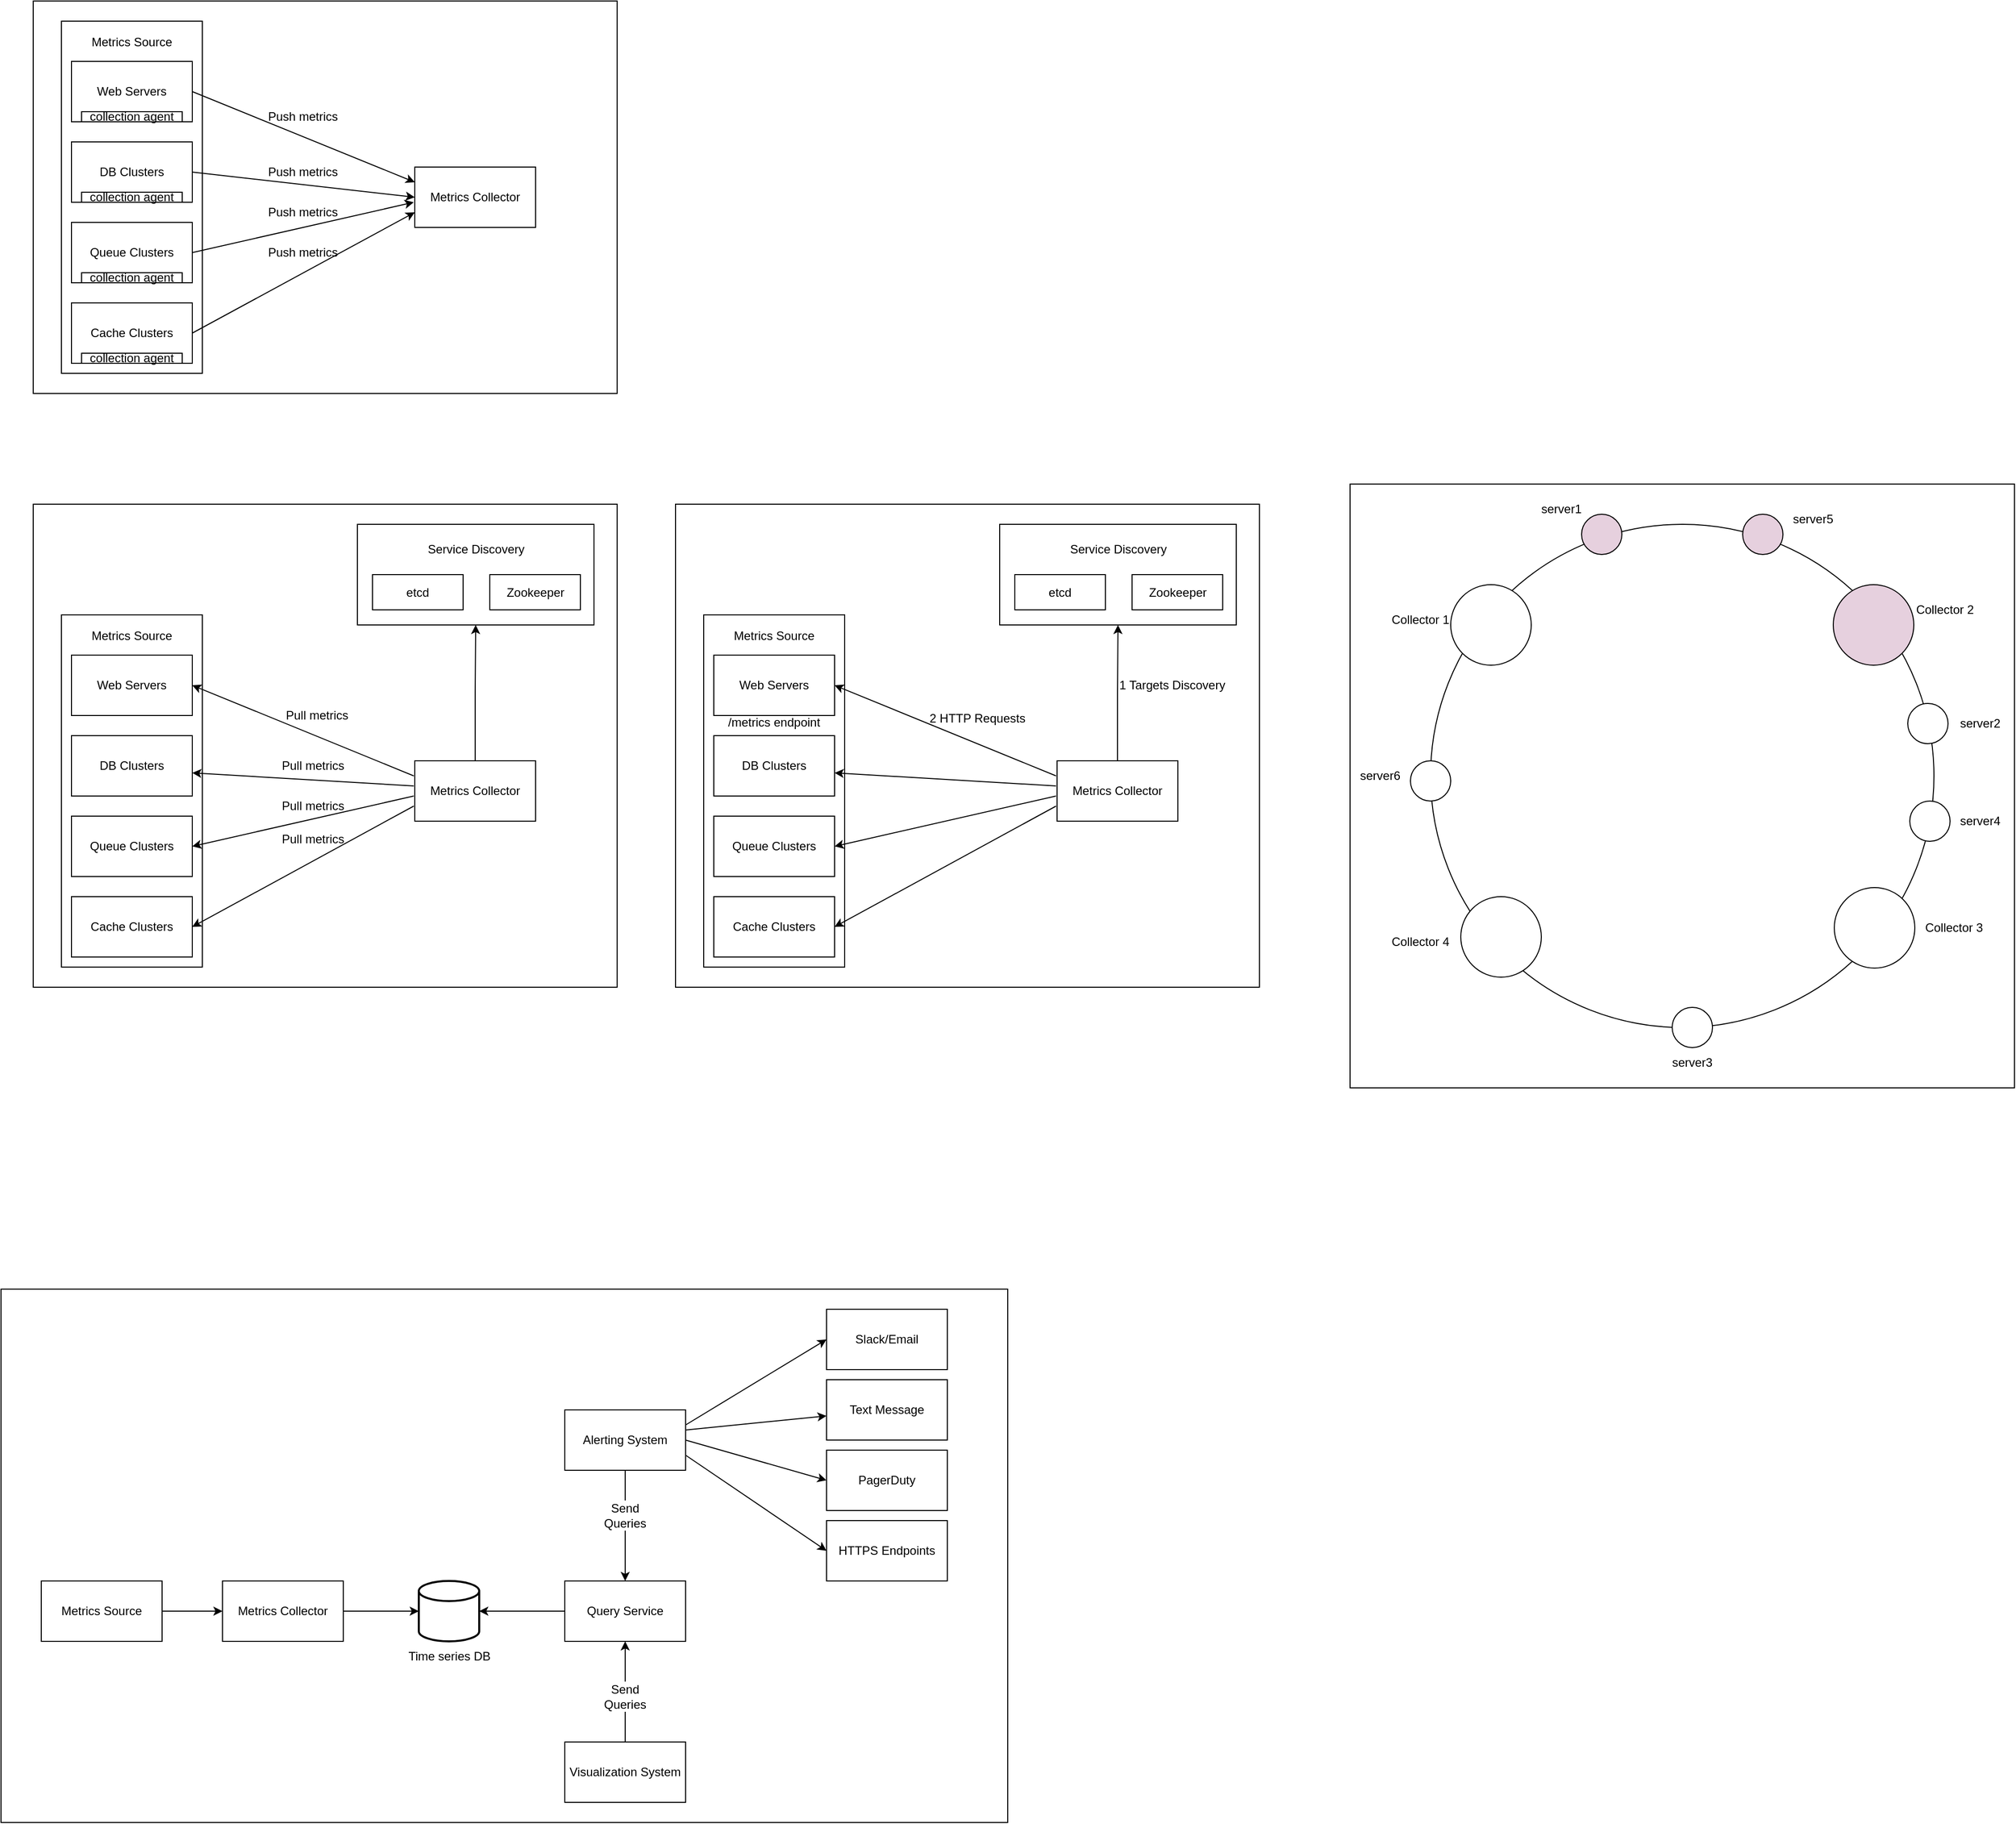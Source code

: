 <mxfile version="20.6.0" type="github">
  <diagram id="3zRqZE1PXoxu8mi61ys7" name="Page-1">
    <mxGraphModel dx="1422" dy="2994" grid="1" gridSize="10" guides="1" tooltips="1" connect="1" arrows="1" fold="1" page="1" pageScale="1" pageWidth="850" pageHeight="1100" math="0" shadow="0">
      <root>
        <mxCell id="0" />
        <mxCell id="1" parent="0" />
        <mxCell id="GxoPXQK3lBsdHpbGMg-z-91" value="" style="rounded=0;whiteSpace=wrap;html=1;fillColor=#FFFFFF;" vertex="1" parent="1">
          <mxGeometry x="1350" y="-910" width="660" height="600" as="geometry" />
        </mxCell>
        <mxCell id="GxoPXQK3lBsdHpbGMg-z-47" value="" style="rounded=0;whiteSpace=wrap;html=1;" vertex="1" parent="1">
          <mxGeometry x="42" y="-890" width="580" height="480" as="geometry" />
        </mxCell>
        <mxCell id="GxoPXQK3lBsdHpbGMg-z-26" value="" style="rounded=0;whiteSpace=wrap;html=1;" vertex="1" parent="1">
          <mxGeometry x="10" y="-110" width="1000" height="530" as="geometry" />
        </mxCell>
        <mxCell id="GxoPXQK3lBsdHpbGMg-z-25" style="edgeStyle=orthogonalEdgeStyle;rounded=0;orthogonalLoop=1;jettySize=auto;html=1;exitX=1;exitY=0.5;exitDx=0;exitDy=0;entryX=0;entryY=0.5;entryDx=0;entryDy=0;" edge="1" parent="1" source="GxoPXQK3lBsdHpbGMg-z-1" target="GxoPXQK3lBsdHpbGMg-z-2">
          <mxGeometry relative="1" as="geometry" />
        </mxCell>
        <mxCell id="GxoPXQK3lBsdHpbGMg-z-1" value="Metrics Source" style="rounded=0;whiteSpace=wrap;html=1;" vertex="1" parent="1">
          <mxGeometry x="50" y="180" width="120" height="60" as="geometry" />
        </mxCell>
        <mxCell id="GxoPXQK3lBsdHpbGMg-z-24" style="edgeStyle=orthogonalEdgeStyle;rounded=0;orthogonalLoop=1;jettySize=auto;html=1;entryX=0;entryY=0.5;entryDx=0;entryDy=0;entryPerimeter=0;" edge="1" parent="1" source="GxoPXQK3lBsdHpbGMg-z-2" target="GxoPXQK3lBsdHpbGMg-z-3">
          <mxGeometry relative="1" as="geometry" />
        </mxCell>
        <mxCell id="GxoPXQK3lBsdHpbGMg-z-2" value="Metrics Collector" style="rounded=0;whiteSpace=wrap;html=1;" vertex="1" parent="1">
          <mxGeometry x="230" y="180" width="120" height="60" as="geometry" />
        </mxCell>
        <mxCell id="GxoPXQK3lBsdHpbGMg-z-3" value="" style="strokeWidth=2;html=1;shape=mxgraph.flowchart.database;whiteSpace=wrap;" vertex="1" parent="1">
          <mxGeometry x="425" y="180" width="60" height="60" as="geometry" />
        </mxCell>
        <mxCell id="GxoPXQK3lBsdHpbGMg-z-23" style="edgeStyle=orthogonalEdgeStyle;rounded=0;orthogonalLoop=1;jettySize=auto;html=1;exitX=0;exitY=0.5;exitDx=0;exitDy=0;" edge="1" parent="1" source="GxoPXQK3lBsdHpbGMg-z-4" target="GxoPXQK3lBsdHpbGMg-z-3">
          <mxGeometry relative="1" as="geometry" />
        </mxCell>
        <mxCell id="GxoPXQK3lBsdHpbGMg-z-4" value="Query Service" style="rounded=0;whiteSpace=wrap;html=1;" vertex="1" parent="1">
          <mxGeometry x="570" y="180" width="120" height="60" as="geometry" />
        </mxCell>
        <mxCell id="GxoPXQK3lBsdHpbGMg-z-16" style="edgeStyle=orthogonalEdgeStyle;rounded=0;orthogonalLoop=1;jettySize=auto;html=1;entryX=0.5;entryY=0;entryDx=0;entryDy=0;startArrow=none;" edge="1" parent="1" source="GxoPXQK3lBsdHpbGMg-z-21" target="GxoPXQK3lBsdHpbGMg-z-4">
          <mxGeometry relative="1" as="geometry" />
        </mxCell>
        <mxCell id="GxoPXQK3lBsdHpbGMg-z-5" value="Alerting System" style="rounded=0;whiteSpace=wrap;html=1;" vertex="1" parent="1">
          <mxGeometry x="570" y="10" width="120" height="60" as="geometry" />
        </mxCell>
        <mxCell id="GxoPXQK3lBsdHpbGMg-z-17" style="edgeStyle=orthogonalEdgeStyle;rounded=0;orthogonalLoop=1;jettySize=auto;html=1;entryX=0.5;entryY=1;entryDx=0;entryDy=0;startArrow=none;" edge="1" parent="1" source="GxoPXQK3lBsdHpbGMg-z-18" target="GxoPXQK3lBsdHpbGMg-z-4">
          <mxGeometry relative="1" as="geometry" />
        </mxCell>
        <mxCell id="GxoPXQK3lBsdHpbGMg-z-6" value="Visualization System" style="rounded=0;whiteSpace=wrap;html=1;" vertex="1" parent="1">
          <mxGeometry x="570" y="340" width="120" height="60" as="geometry" />
        </mxCell>
        <mxCell id="GxoPXQK3lBsdHpbGMg-z-7" value="Time series DB" style="text;html=1;strokeColor=none;fillColor=none;align=center;verticalAlign=middle;whiteSpace=wrap;rounded=0;" vertex="1" parent="1">
          <mxGeometry x="412.5" y="240" width="85" height="30" as="geometry" />
        </mxCell>
        <mxCell id="GxoPXQK3lBsdHpbGMg-z-8" value="Slack/Email" style="rounded=0;whiteSpace=wrap;html=1;" vertex="1" parent="1">
          <mxGeometry x="830" y="-90" width="120" height="60" as="geometry" />
        </mxCell>
        <mxCell id="GxoPXQK3lBsdHpbGMg-z-9" value="Text Message" style="rounded=0;whiteSpace=wrap;html=1;" vertex="1" parent="1">
          <mxGeometry x="830" y="-20" width="120" height="60" as="geometry" />
        </mxCell>
        <mxCell id="GxoPXQK3lBsdHpbGMg-z-10" value="PagerDuty" style="rounded=0;whiteSpace=wrap;html=1;" vertex="1" parent="1">
          <mxGeometry x="830" y="50" width="120" height="60" as="geometry" />
        </mxCell>
        <mxCell id="GxoPXQK3lBsdHpbGMg-z-11" value="HTTPS Endpoints" style="rounded=0;whiteSpace=wrap;html=1;" vertex="1" parent="1">
          <mxGeometry x="830" y="120" width="120" height="60" as="geometry" />
        </mxCell>
        <mxCell id="GxoPXQK3lBsdHpbGMg-z-18" value="Send Queries" style="text;html=1;strokeColor=none;fillColor=none;align=center;verticalAlign=middle;whiteSpace=wrap;rounded=0;" vertex="1" parent="1">
          <mxGeometry x="595" y="280" width="70" height="30" as="geometry" />
        </mxCell>
        <mxCell id="GxoPXQK3lBsdHpbGMg-z-19" value="" style="edgeStyle=orthogonalEdgeStyle;rounded=0;orthogonalLoop=1;jettySize=auto;html=1;entryX=0.5;entryY=1;entryDx=0;entryDy=0;endArrow=none;" edge="1" parent="1" source="GxoPXQK3lBsdHpbGMg-z-6" target="GxoPXQK3lBsdHpbGMg-z-18">
          <mxGeometry relative="1" as="geometry">
            <mxPoint x="630" y="340" as="sourcePoint" />
            <mxPoint x="630" y="240" as="targetPoint" />
          </mxGeometry>
        </mxCell>
        <mxCell id="GxoPXQK3lBsdHpbGMg-z-21" value="Send Queries" style="text;html=1;strokeColor=none;fillColor=none;align=center;verticalAlign=middle;whiteSpace=wrap;rounded=0;" vertex="1" parent="1">
          <mxGeometry x="600" y="100" width="60" height="30" as="geometry" />
        </mxCell>
        <mxCell id="GxoPXQK3lBsdHpbGMg-z-22" value="" style="edgeStyle=orthogonalEdgeStyle;rounded=0;orthogonalLoop=1;jettySize=auto;html=1;entryX=0.5;entryY=0;entryDx=0;entryDy=0;endArrow=none;" edge="1" parent="1" source="GxoPXQK3lBsdHpbGMg-z-5" target="GxoPXQK3lBsdHpbGMg-z-21">
          <mxGeometry relative="1" as="geometry">
            <mxPoint x="630" y="70" as="sourcePoint" />
            <mxPoint x="630" y="180" as="targetPoint" />
          </mxGeometry>
        </mxCell>
        <mxCell id="GxoPXQK3lBsdHpbGMg-z-31" value="" style="rounded=0;whiteSpace=wrap;html=1;" vertex="1" parent="1">
          <mxGeometry x="70" y="-780" width="140" height="350" as="geometry" />
        </mxCell>
        <mxCell id="GxoPXQK3lBsdHpbGMg-z-27" value="Web Servers" style="rounded=0;whiteSpace=wrap;html=1;" vertex="1" parent="1">
          <mxGeometry x="80" y="-740" width="120" height="60" as="geometry" />
        </mxCell>
        <mxCell id="GxoPXQK3lBsdHpbGMg-z-28" value="DB Clusters" style="rounded=0;whiteSpace=wrap;html=1;" vertex="1" parent="1">
          <mxGeometry x="80" y="-660" width="120" height="60" as="geometry" />
        </mxCell>
        <mxCell id="GxoPXQK3lBsdHpbGMg-z-29" value="Queue Clusters" style="rounded=0;whiteSpace=wrap;html=1;" vertex="1" parent="1">
          <mxGeometry x="80" y="-580" width="120" height="60" as="geometry" />
        </mxCell>
        <mxCell id="GxoPXQK3lBsdHpbGMg-z-30" value="Cache Clusters" style="rounded=0;whiteSpace=wrap;html=1;" vertex="1" parent="1">
          <mxGeometry x="80" y="-500" width="120" height="60" as="geometry" />
        </mxCell>
        <mxCell id="GxoPXQK3lBsdHpbGMg-z-32" value="Metrics Source" style="text;html=1;strokeColor=none;fillColor=none;align=center;verticalAlign=middle;whiteSpace=wrap;rounded=0;" vertex="1" parent="1">
          <mxGeometry x="95" y="-774" width="90" height="30" as="geometry" />
        </mxCell>
        <mxCell id="GxoPXQK3lBsdHpbGMg-z-41" style="edgeStyle=orthogonalEdgeStyle;rounded=0;orthogonalLoop=1;jettySize=auto;html=1;entryX=0.5;entryY=1;entryDx=0;entryDy=0;" edge="1" parent="1" source="GxoPXQK3lBsdHpbGMg-z-33" target="GxoPXQK3lBsdHpbGMg-z-38">
          <mxGeometry relative="1" as="geometry" />
        </mxCell>
        <mxCell id="GxoPXQK3lBsdHpbGMg-z-33" value="Metrics Collector" style="rounded=0;whiteSpace=wrap;html=1;" vertex="1" parent="1">
          <mxGeometry x="421" y="-635" width="120" height="60" as="geometry" />
        </mxCell>
        <mxCell id="GxoPXQK3lBsdHpbGMg-z-34" value="" style="endArrow=classic;html=1;rounded=0;entryX=1;entryY=0.5;entryDx=0;entryDy=0;" edge="1" parent="1" target="GxoPXQK3lBsdHpbGMg-z-27">
          <mxGeometry width="50" height="50" relative="1" as="geometry">
            <mxPoint x="420" y="-620" as="sourcePoint" />
            <mxPoint x="450" y="-540" as="targetPoint" />
          </mxGeometry>
        </mxCell>
        <mxCell id="GxoPXQK3lBsdHpbGMg-z-35" value="" style="endArrow=classic;html=1;rounded=0;entryX=1;entryY=0.617;entryDx=0;entryDy=0;entryPerimeter=0;" edge="1" parent="1" target="GxoPXQK3lBsdHpbGMg-z-28">
          <mxGeometry width="50" height="50" relative="1" as="geometry">
            <mxPoint x="420" y="-610" as="sourcePoint" />
            <mxPoint x="210" y="-700" as="targetPoint" />
          </mxGeometry>
        </mxCell>
        <mxCell id="GxoPXQK3lBsdHpbGMg-z-36" value="" style="endArrow=classic;html=1;rounded=0;entryX=1;entryY=0.5;entryDx=0;entryDy=0;" edge="1" parent="1" target="GxoPXQK3lBsdHpbGMg-z-29">
          <mxGeometry width="50" height="50" relative="1" as="geometry">
            <mxPoint x="420" y="-600" as="sourcePoint" />
            <mxPoint x="210" y="-612.98" as="targetPoint" />
          </mxGeometry>
        </mxCell>
        <mxCell id="GxoPXQK3lBsdHpbGMg-z-37" value="" style="endArrow=classic;html=1;rounded=0;entryX=1;entryY=0.5;entryDx=0;entryDy=0;" edge="1" parent="1" target="GxoPXQK3lBsdHpbGMg-z-30">
          <mxGeometry width="50" height="50" relative="1" as="geometry">
            <mxPoint x="420" y="-590" as="sourcePoint" />
            <mxPoint x="210" y="-540" as="targetPoint" />
          </mxGeometry>
        </mxCell>
        <mxCell id="GxoPXQK3lBsdHpbGMg-z-38" value="" style="rounded=0;whiteSpace=wrap;html=1;" vertex="1" parent="1">
          <mxGeometry x="364" y="-870" width="235" height="100" as="geometry" />
        </mxCell>
        <mxCell id="GxoPXQK3lBsdHpbGMg-z-39" value="etcd" style="rounded=0;whiteSpace=wrap;html=1;" vertex="1" parent="1">
          <mxGeometry x="379" y="-820" width="90" height="35" as="geometry" />
        </mxCell>
        <mxCell id="GxoPXQK3lBsdHpbGMg-z-40" value="Zookeeper" style="rounded=0;whiteSpace=wrap;html=1;" vertex="1" parent="1">
          <mxGeometry x="495.5" y="-820" width="90" height="35" as="geometry" />
        </mxCell>
        <mxCell id="GxoPXQK3lBsdHpbGMg-z-42" value="" style="endArrow=classic;html=1;rounded=0;exitX=1;exitY=0.25;exitDx=0;exitDy=0;" edge="1" parent="1" source="GxoPXQK3lBsdHpbGMg-z-5">
          <mxGeometry width="50" height="50" relative="1" as="geometry">
            <mxPoint x="780" y="-10" as="sourcePoint" />
            <mxPoint x="830" y="-60" as="targetPoint" />
          </mxGeometry>
        </mxCell>
        <mxCell id="GxoPXQK3lBsdHpbGMg-z-43" value="" style="endArrow=classic;html=1;rounded=0;" edge="1" parent="1" target="GxoPXQK3lBsdHpbGMg-z-9">
          <mxGeometry width="50" height="50" relative="1" as="geometry">
            <mxPoint x="690" y="30" as="sourcePoint" />
            <mxPoint x="840" y="-50" as="targetPoint" />
          </mxGeometry>
        </mxCell>
        <mxCell id="GxoPXQK3lBsdHpbGMg-z-44" value="" style="endArrow=classic;html=1;rounded=0;exitX=1;exitY=0.5;exitDx=0;exitDy=0;entryX=0;entryY=0.5;entryDx=0;entryDy=0;" edge="1" parent="1" source="GxoPXQK3lBsdHpbGMg-z-5" target="GxoPXQK3lBsdHpbGMg-z-10">
          <mxGeometry width="50" height="50" relative="1" as="geometry">
            <mxPoint x="710" y="45" as="sourcePoint" />
            <mxPoint x="850" y="-40" as="targetPoint" />
          </mxGeometry>
        </mxCell>
        <mxCell id="GxoPXQK3lBsdHpbGMg-z-45" value="" style="endArrow=classic;html=1;rounded=0;exitX=1;exitY=0.75;exitDx=0;exitDy=0;entryX=0;entryY=0.5;entryDx=0;entryDy=0;" edge="1" parent="1" source="GxoPXQK3lBsdHpbGMg-z-5" target="GxoPXQK3lBsdHpbGMg-z-11">
          <mxGeometry width="50" height="50" relative="1" as="geometry">
            <mxPoint x="720" y="55" as="sourcePoint" />
            <mxPoint x="860" y="-30" as="targetPoint" />
          </mxGeometry>
        </mxCell>
        <mxCell id="GxoPXQK3lBsdHpbGMg-z-46" value="Service Discovery" style="text;html=1;strokeColor=none;fillColor=none;align=center;verticalAlign=middle;whiteSpace=wrap;rounded=0;" vertex="1" parent="1">
          <mxGeometry x="431.5" y="-860" width="100" height="30" as="geometry" />
        </mxCell>
        <mxCell id="GxoPXQK3lBsdHpbGMg-z-48" value="" style="rounded=0;whiteSpace=wrap;html=1;" vertex="1" parent="1">
          <mxGeometry x="680" y="-890" width="580" height="480" as="geometry" />
        </mxCell>
        <mxCell id="GxoPXQK3lBsdHpbGMg-z-49" value="" style="rounded=0;whiteSpace=wrap;html=1;" vertex="1" parent="1">
          <mxGeometry x="708" y="-780" width="140" height="350" as="geometry" />
        </mxCell>
        <mxCell id="GxoPXQK3lBsdHpbGMg-z-50" value="Web Servers" style="rounded=0;whiteSpace=wrap;html=1;" vertex="1" parent="1">
          <mxGeometry x="718" y="-740" width="120" height="60" as="geometry" />
        </mxCell>
        <mxCell id="GxoPXQK3lBsdHpbGMg-z-51" value="DB Clusters" style="rounded=0;whiteSpace=wrap;html=1;" vertex="1" parent="1">
          <mxGeometry x="718" y="-660" width="120" height="60" as="geometry" />
        </mxCell>
        <mxCell id="GxoPXQK3lBsdHpbGMg-z-52" value="Queue Clusters" style="rounded=0;whiteSpace=wrap;html=1;" vertex="1" parent="1">
          <mxGeometry x="718" y="-580" width="120" height="60" as="geometry" />
        </mxCell>
        <mxCell id="GxoPXQK3lBsdHpbGMg-z-53" value="Cache Clusters" style="rounded=0;whiteSpace=wrap;html=1;" vertex="1" parent="1">
          <mxGeometry x="718" y="-500" width="120" height="60" as="geometry" />
        </mxCell>
        <mxCell id="GxoPXQK3lBsdHpbGMg-z-54" value="Metrics Source" style="text;html=1;strokeColor=none;fillColor=none;align=center;verticalAlign=middle;whiteSpace=wrap;rounded=0;" vertex="1" parent="1">
          <mxGeometry x="733" y="-774" width="90" height="30" as="geometry" />
        </mxCell>
        <mxCell id="GxoPXQK3lBsdHpbGMg-z-55" style="edgeStyle=orthogonalEdgeStyle;rounded=0;orthogonalLoop=1;jettySize=auto;html=1;entryX=0.5;entryY=1;entryDx=0;entryDy=0;" edge="1" parent="1" source="GxoPXQK3lBsdHpbGMg-z-56" target="GxoPXQK3lBsdHpbGMg-z-61">
          <mxGeometry relative="1" as="geometry" />
        </mxCell>
        <mxCell id="GxoPXQK3lBsdHpbGMg-z-56" value="Metrics Collector" style="rounded=0;whiteSpace=wrap;html=1;" vertex="1" parent="1">
          <mxGeometry x="1059" y="-635" width="120" height="60" as="geometry" />
        </mxCell>
        <mxCell id="GxoPXQK3lBsdHpbGMg-z-57" value="" style="endArrow=classic;html=1;rounded=0;entryX=1;entryY=0.5;entryDx=0;entryDy=0;" edge="1" parent="1" target="GxoPXQK3lBsdHpbGMg-z-50">
          <mxGeometry width="50" height="50" relative="1" as="geometry">
            <mxPoint x="1058" y="-620" as="sourcePoint" />
            <mxPoint x="1088" y="-540" as="targetPoint" />
          </mxGeometry>
        </mxCell>
        <mxCell id="GxoPXQK3lBsdHpbGMg-z-58" value="" style="endArrow=classic;html=1;rounded=0;entryX=1;entryY=0.617;entryDx=0;entryDy=0;entryPerimeter=0;" edge="1" parent="1" target="GxoPXQK3lBsdHpbGMg-z-51">
          <mxGeometry width="50" height="50" relative="1" as="geometry">
            <mxPoint x="1058" y="-610" as="sourcePoint" />
            <mxPoint x="848" y="-700" as="targetPoint" />
          </mxGeometry>
        </mxCell>
        <mxCell id="GxoPXQK3lBsdHpbGMg-z-59" value="" style="endArrow=classic;html=1;rounded=0;entryX=1;entryY=0.5;entryDx=0;entryDy=0;" edge="1" parent="1" target="GxoPXQK3lBsdHpbGMg-z-52">
          <mxGeometry width="50" height="50" relative="1" as="geometry">
            <mxPoint x="1058" y="-600" as="sourcePoint" />
            <mxPoint x="848" y="-612.98" as="targetPoint" />
          </mxGeometry>
        </mxCell>
        <mxCell id="GxoPXQK3lBsdHpbGMg-z-60" value="" style="endArrow=classic;html=1;rounded=0;entryX=1;entryY=0.5;entryDx=0;entryDy=0;" edge="1" parent="1" target="GxoPXQK3lBsdHpbGMg-z-53">
          <mxGeometry width="50" height="50" relative="1" as="geometry">
            <mxPoint x="1058" y="-590" as="sourcePoint" />
            <mxPoint x="848" y="-540" as="targetPoint" />
          </mxGeometry>
        </mxCell>
        <mxCell id="GxoPXQK3lBsdHpbGMg-z-61" value="" style="rounded=0;whiteSpace=wrap;html=1;" vertex="1" parent="1">
          <mxGeometry x="1002" y="-870" width="235" height="100" as="geometry" />
        </mxCell>
        <mxCell id="GxoPXQK3lBsdHpbGMg-z-62" value="etcd" style="rounded=0;whiteSpace=wrap;html=1;" vertex="1" parent="1">
          <mxGeometry x="1017" y="-820" width="90" height="35" as="geometry" />
        </mxCell>
        <mxCell id="GxoPXQK3lBsdHpbGMg-z-63" value="Zookeeper" style="rounded=0;whiteSpace=wrap;html=1;" vertex="1" parent="1">
          <mxGeometry x="1133.5" y="-820" width="90" height="35" as="geometry" />
        </mxCell>
        <mxCell id="GxoPXQK3lBsdHpbGMg-z-64" value="Service Discovery" style="text;html=1;strokeColor=none;fillColor=none;align=center;verticalAlign=middle;whiteSpace=wrap;rounded=0;" vertex="1" parent="1">
          <mxGeometry x="1069.5" y="-860" width="100" height="30" as="geometry" />
        </mxCell>
        <mxCell id="GxoPXQK3lBsdHpbGMg-z-65" value="2 HTTP Requests" style="text;html=1;strokeColor=none;fillColor=none;align=center;verticalAlign=middle;whiteSpace=wrap;rounded=0;" vertex="1" parent="1">
          <mxGeometry x="930" y="-692" width="100" height="30" as="geometry" />
        </mxCell>
        <mxCell id="GxoPXQK3lBsdHpbGMg-z-66" value="1 Targets Discovery" style="text;html=1;strokeColor=none;fillColor=none;align=center;verticalAlign=middle;whiteSpace=wrap;rounded=0;" vertex="1" parent="1">
          <mxGeometry x="1114.5" y="-725" width="116.5" height="30" as="geometry" />
        </mxCell>
        <mxCell id="GxoPXQK3lBsdHpbGMg-z-67" value="/metrics endpoint" style="text;html=1;strokeColor=none;fillColor=none;align=center;verticalAlign=middle;whiteSpace=wrap;rounded=0;" vertex="1" parent="1">
          <mxGeometry x="728" y="-688" width="100" height="30" as="geometry" />
        </mxCell>
        <mxCell id="GxoPXQK3lBsdHpbGMg-z-68" value="" style="ellipse;whiteSpace=wrap;html=1;aspect=fixed;" vertex="1" parent="1">
          <mxGeometry x="1430" y="-870" width="500" height="500" as="geometry" />
        </mxCell>
        <mxCell id="GxoPXQK3lBsdHpbGMg-z-69" value="" style="ellipse;whiteSpace=wrap;html=1;aspect=fixed;" vertex="1" parent="1">
          <mxGeometry x="1450" y="-810" width="80" height="80" as="geometry" />
        </mxCell>
        <mxCell id="GxoPXQK3lBsdHpbGMg-z-70" value="" style="ellipse;whiteSpace=wrap;html=1;aspect=fixed;fillColor=#E6D0DE;" vertex="1" parent="1">
          <mxGeometry x="1830" y="-810" width="80" height="80" as="geometry" />
        </mxCell>
        <mxCell id="GxoPXQK3lBsdHpbGMg-z-71" value="" style="ellipse;whiteSpace=wrap;html=1;aspect=fixed;" vertex="1" parent="1">
          <mxGeometry x="1460" y="-500" width="80" height="80" as="geometry" />
        </mxCell>
        <mxCell id="GxoPXQK3lBsdHpbGMg-z-72" value="" style="ellipse;whiteSpace=wrap;html=1;aspect=fixed;" vertex="1" parent="1">
          <mxGeometry x="1831" y="-509" width="80" height="80" as="geometry" />
        </mxCell>
        <mxCell id="GxoPXQK3lBsdHpbGMg-z-73" value="" style="ellipse;whiteSpace=wrap;html=1;aspect=fixed;" vertex="1" parent="1">
          <mxGeometry x="1410" y="-635" width="40" height="40" as="geometry" />
        </mxCell>
        <mxCell id="GxoPXQK3lBsdHpbGMg-z-76" value="" style="ellipse;whiteSpace=wrap;html=1;aspect=fixed;fillColor=#E6D0DE;" vertex="1" parent="1">
          <mxGeometry x="1740" y="-880" width="40" height="40" as="geometry" />
        </mxCell>
        <mxCell id="GxoPXQK3lBsdHpbGMg-z-77" value="" style="ellipse;whiteSpace=wrap;html=1;aspect=fixed;fillColor=#E6D0DE;" vertex="1" parent="1">
          <mxGeometry x="1580" y="-880" width="40" height="40" as="geometry" />
        </mxCell>
        <mxCell id="GxoPXQK3lBsdHpbGMg-z-78" value="" style="ellipse;whiteSpace=wrap;html=1;aspect=fixed;" vertex="1" parent="1">
          <mxGeometry x="1906" y="-595" width="40" height="40" as="geometry" />
        </mxCell>
        <mxCell id="GxoPXQK3lBsdHpbGMg-z-79" value="" style="ellipse;whiteSpace=wrap;html=1;aspect=fixed;" vertex="1" parent="1">
          <mxGeometry x="1904" y="-692" width="40" height="40" as="geometry" />
        </mxCell>
        <mxCell id="GxoPXQK3lBsdHpbGMg-z-80" value="" style="ellipse;whiteSpace=wrap;html=1;aspect=fixed;" vertex="1" parent="1">
          <mxGeometry x="1670" y="-390" width="40" height="40" as="geometry" />
        </mxCell>
        <mxCell id="GxoPXQK3lBsdHpbGMg-z-81" value="Collector 1" style="text;html=1;strokeColor=none;fillColor=none;align=center;verticalAlign=middle;whiteSpace=wrap;rounded=0;" vertex="1" parent="1">
          <mxGeometry x="1390" y="-790" width="60" height="30" as="geometry" />
        </mxCell>
        <mxCell id="GxoPXQK3lBsdHpbGMg-z-82" value="Collector 2" style="text;html=1;strokeColor=none;fillColor=none;align=center;verticalAlign=middle;whiteSpace=wrap;rounded=0;" vertex="1" parent="1">
          <mxGeometry x="1911" y="-800" width="60" height="30" as="geometry" />
        </mxCell>
        <mxCell id="GxoPXQK3lBsdHpbGMg-z-83" value="Collector 3" style="text;html=1;strokeColor=none;fillColor=none;align=center;verticalAlign=middle;whiteSpace=wrap;rounded=0;" vertex="1" parent="1">
          <mxGeometry x="1920" y="-484" width="60" height="30" as="geometry" />
        </mxCell>
        <mxCell id="GxoPXQK3lBsdHpbGMg-z-84" value="Collector 4" style="text;html=1;strokeColor=none;fillColor=none;align=center;verticalAlign=middle;whiteSpace=wrap;rounded=0;" vertex="1" parent="1">
          <mxGeometry x="1390" y="-470" width="60" height="30" as="geometry" />
        </mxCell>
        <mxCell id="GxoPXQK3lBsdHpbGMg-z-85" value="server6" style="text;html=1;strokeColor=none;fillColor=none;align=center;verticalAlign=middle;whiteSpace=wrap;rounded=0;" vertex="1" parent="1">
          <mxGeometry x="1350" y="-635" width="60" height="30" as="geometry" />
        </mxCell>
        <mxCell id="GxoPXQK3lBsdHpbGMg-z-86" value="server1" style="text;html=1;strokeColor=none;fillColor=none;align=center;verticalAlign=middle;whiteSpace=wrap;rounded=0;" vertex="1" parent="1">
          <mxGeometry x="1530" y="-900" width="60" height="30" as="geometry" />
        </mxCell>
        <mxCell id="GxoPXQK3lBsdHpbGMg-z-87" value="server5" style="text;html=1;strokeColor=none;fillColor=none;align=center;verticalAlign=middle;whiteSpace=wrap;rounded=0;" vertex="1" parent="1">
          <mxGeometry x="1780" y="-890" width="60" height="30" as="geometry" />
        </mxCell>
        <mxCell id="GxoPXQK3lBsdHpbGMg-z-88" value="server2" style="text;html=1;strokeColor=none;fillColor=none;align=center;verticalAlign=middle;whiteSpace=wrap;rounded=0;" vertex="1" parent="1">
          <mxGeometry x="1946" y="-687" width="60" height="30" as="geometry" />
        </mxCell>
        <mxCell id="GxoPXQK3lBsdHpbGMg-z-89" value="server4" style="text;html=1;strokeColor=none;fillColor=none;align=center;verticalAlign=middle;whiteSpace=wrap;rounded=0;" vertex="1" parent="1">
          <mxGeometry x="1946" y="-590" width="60" height="30" as="geometry" />
        </mxCell>
        <mxCell id="GxoPXQK3lBsdHpbGMg-z-90" value="server3" style="text;html=1;strokeColor=none;fillColor=none;align=center;verticalAlign=middle;whiteSpace=wrap;rounded=0;" vertex="1" parent="1">
          <mxGeometry x="1660" y="-350" width="60" height="30" as="geometry" />
        </mxCell>
        <mxCell id="GxoPXQK3lBsdHpbGMg-z-92" value="" style="rounded=0;whiteSpace=wrap;html=1;" vertex="1" parent="1">
          <mxGeometry x="42" y="-1390" width="580" height="390" as="geometry" />
        </mxCell>
        <mxCell id="GxoPXQK3lBsdHpbGMg-z-93" value="" style="rounded=0;whiteSpace=wrap;html=1;" vertex="1" parent="1">
          <mxGeometry x="70" y="-1370" width="140" height="350" as="geometry" />
        </mxCell>
        <mxCell id="GxoPXQK3lBsdHpbGMg-z-94" value="Web Servers" style="rounded=0;whiteSpace=wrap;html=1;" vertex="1" parent="1">
          <mxGeometry x="80" y="-1330" width="120" height="60" as="geometry" />
        </mxCell>
        <mxCell id="GxoPXQK3lBsdHpbGMg-z-95" value="DB Clusters" style="rounded=0;whiteSpace=wrap;html=1;" vertex="1" parent="1">
          <mxGeometry x="80" y="-1250" width="120" height="60" as="geometry" />
        </mxCell>
        <mxCell id="GxoPXQK3lBsdHpbGMg-z-96" value="Queue Clusters" style="rounded=0;whiteSpace=wrap;html=1;" vertex="1" parent="1">
          <mxGeometry x="80" y="-1170" width="120" height="60" as="geometry" />
        </mxCell>
        <mxCell id="GxoPXQK3lBsdHpbGMg-z-97" value="Cache Clusters" style="rounded=0;whiteSpace=wrap;html=1;" vertex="1" parent="1">
          <mxGeometry x="80" y="-1090" width="120" height="60" as="geometry" />
        </mxCell>
        <mxCell id="GxoPXQK3lBsdHpbGMg-z-98" value="Metrics Source" style="text;html=1;strokeColor=none;fillColor=none;align=center;verticalAlign=middle;whiteSpace=wrap;rounded=0;" vertex="1" parent="1">
          <mxGeometry x="95" y="-1364" width="90" height="30" as="geometry" />
        </mxCell>
        <mxCell id="GxoPXQK3lBsdHpbGMg-z-100" value="Metrics Collector" style="rounded=0;whiteSpace=wrap;html=1;" vertex="1" parent="1">
          <mxGeometry x="421" y="-1225" width="120" height="60" as="geometry" />
        </mxCell>
        <mxCell id="GxoPXQK3lBsdHpbGMg-z-101" value="" style="endArrow=classic;html=1;rounded=0;exitX=1;exitY=0.5;exitDx=0;exitDy=0;entryX=0;entryY=0.25;entryDx=0;entryDy=0;" edge="1" parent="1" target="GxoPXQK3lBsdHpbGMg-z-100" source="GxoPXQK3lBsdHpbGMg-z-94">
          <mxGeometry width="50" height="50" relative="1" as="geometry">
            <mxPoint x="420" y="-1210" as="sourcePoint" />
            <mxPoint x="450" y="-1130" as="targetPoint" />
          </mxGeometry>
        </mxCell>
        <mxCell id="GxoPXQK3lBsdHpbGMg-z-102" value="" style="endArrow=classic;html=1;rounded=0;exitX=1;exitY=0.5;exitDx=0;exitDy=0;entryX=0;entryY=0.5;entryDx=0;entryDy=0;" edge="1" parent="1" target="GxoPXQK3lBsdHpbGMg-z-100" source="GxoPXQK3lBsdHpbGMg-z-95">
          <mxGeometry width="50" height="50" relative="1" as="geometry">
            <mxPoint x="420" y="-1200" as="sourcePoint" />
            <mxPoint x="210" y="-1290" as="targetPoint" />
          </mxGeometry>
        </mxCell>
        <mxCell id="GxoPXQK3lBsdHpbGMg-z-103" value="" style="endArrow=classic;html=1;rounded=0;exitX=1;exitY=0.5;exitDx=0;exitDy=0;" edge="1" parent="1" source="GxoPXQK3lBsdHpbGMg-z-96">
          <mxGeometry width="50" height="50" relative="1" as="geometry">
            <mxPoint x="420" y="-1190" as="sourcePoint" />
            <mxPoint x="420" y="-1190" as="targetPoint" />
          </mxGeometry>
        </mxCell>
        <mxCell id="GxoPXQK3lBsdHpbGMg-z-104" value="" style="endArrow=classic;html=1;rounded=0;exitX=1;exitY=0.5;exitDx=0;exitDy=0;entryX=0;entryY=0.75;entryDx=0;entryDy=0;" edge="1" parent="1" target="GxoPXQK3lBsdHpbGMg-z-100" source="GxoPXQK3lBsdHpbGMg-z-97">
          <mxGeometry width="50" height="50" relative="1" as="geometry">
            <mxPoint x="420" y="-1180" as="sourcePoint" />
            <mxPoint x="210" y="-1130" as="targetPoint" />
          </mxGeometry>
        </mxCell>
        <mxCell id="GxoPXQK3lBsdHpbGMg-z-109" value="Push metrics" style="text;html=1;strokeColor=none;fillColor=none;align=center;verticalAlign=middle;whiteSpace=wrap;rounded=0;" vertex="1" parent="1">
          <mxGeometry x="270" y="-1155" width="80" height="30" as="geometry" />
        </mxCell>
        <mxCell id="GxoPXQK3lBsdHpbGMg-z-110" value="Pull metrics" style="text;html=1;strokeColor=none;fillColor=none;align=center;verticalAlign=middle;whiteSpace=wrap;rounded=0;" vertex="1" parent="1">
          <mxGeometry x="284" y="-695" width="80" height="30" as="geometry" />
        </mxCell>
        <mxCell id="GxoPXQK3lBsdHpbGMg-z-111" value="Pull metrics" style="text;html=1;strokeColor=none;fillColor=none;align=center;verticalAlign=middle;whiteSpace=wrap;rounded=0;" vertex="1" parent="1">
          <mxGeometry x="280" y="-645" width="80" height="30" as="geometry" />
        </mxCell>
        <mxCell id="GxoPXQK3lBsdHpbGMg-z-112" value="Pull metrics" style="text;html=1;strokeColor=none;fillColor=none;align=center;verticalAlign=middle;whiteSpace=wrap;rounded=0;" vertex="1" parent="1">
          <mxGeometry x="280" y="-605" width="80" height="30" as="geometry" />
        </mxCell>
        <mxCell id="GxoPXQK3lBsdHpbGMg-z-113" value="Pull metrics" style="text;html=1;strokeColor=none;fillColor=none;align=center;verticalAlign=middle;whiteSpace=wrap;rounded=0;" vertex="1" parent="1">
          <mxGeometry x="280" y="-572" width="80" height="30" as="geometry" />
        </mxCell>
        <mxCell id="GxoPXQK3lBsdHpbGMg-z-114" value="Push metrics" style="text;html=1;strokeColor=none;fillColor=none;align=center;verticalAlign=middle;whiteSpace=wrap;rounded=0;" vertex="1" parent="1">
          <mxGeometry x="270" y="-1195" width="80" height="30" as="geometry" />
        </mxCell>
        <mxCell id="GxoPXQK3lBsdHpbGMg-z-115" value="Push metrics" style="text;html=1;strokeColor=none;fillColor=none;align=center;verticalAlign=middle;whiteSpace=wrap;rounded=0;" vertex="1" parent="1">
          <mxGeometry x="270" y="-1235" width="80" height="30" as="geometry" />
        </mxCell>
        <mxCell id="GxoPXQK3lBsdHpbGMg-z-116" value="Push metrics" style="text;html=1;strokeColor=none;fillColor=none;align=center;verticalAlign=middle;whiteSpace=wrap;rounded=0;" vertex="1" parent="1">
          <mxGeometry x="270" y="-1290" width="80" height="30" as="geometry" />
        </mxCell>
        <mxCell id="GxoPXQK3lBsdHpbGMg-z-117" value="collection agent" style="rounded=0;whiteSpace=wrap;html=1;fillColor=#FFFFFF;" vertex="1" parent="1">
          <mxGeometry x="90" y="-1280" width="100" height="10" as="geometry" />
        </mxCell>
        <mxCell id="GxoPXQK3lBsdHpbGMg-z-118" value="collection agent" style="rounded=0;whiteSpace=wrap;html=1;fillColor=#FFFFFF;" vertex="1" parent="1">
          <mxGeometry x="90" y="-1200" width="100" height="10" as="geometry" />
        </mxCell>
        <mxCell id="GxoPXQK3lBsdHpbGMg-z-119" value="collection agent" style="rounded=0;whiteSpace=wrap;html=1;fillColor=#FFFFFF;" vertex="1" parent="1">
          <mxGeometry x="90" y="-1120" width="100" height="10" as="geometry" />
        </mxCell>
        <mxCell id="GxoPXQK3lBsdHpbGMg-z-120" value="collection agent" style="rounded=0;whiteSpace=wrap;html=1;fillColor=#FFFFFF;" vertex="1" parent="1">
          <mxGeometry x="90" y="-1040" width="100" height="10" as="geometry" />
        </mxCell>
      </root>
    </mxGraphModel>
  </diagram>
</mxfile>
